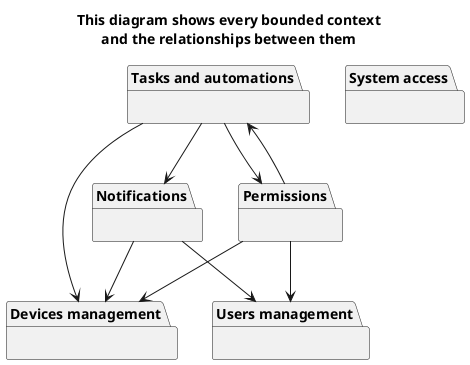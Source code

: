 @startuml context-map

hide empty members

title
  This diagram shows every bounded context
  and the relationships between them
end title

package "System access" as SystemAccess {}
package "Users management" as Users {}
package "Devices management" as Devices {}
package "Tasks and automations" as Tasks {}
Tasks -d-> Permissions
Tasks --> Devices
Tasks --> Notifications
package "Permissions" {}
Permissions --> Users
Permissions -u-> Tasks
Permissions --> Devices
package "Notifications" {}
Notifications --> Users
Notifications --> Devices

@enduml

